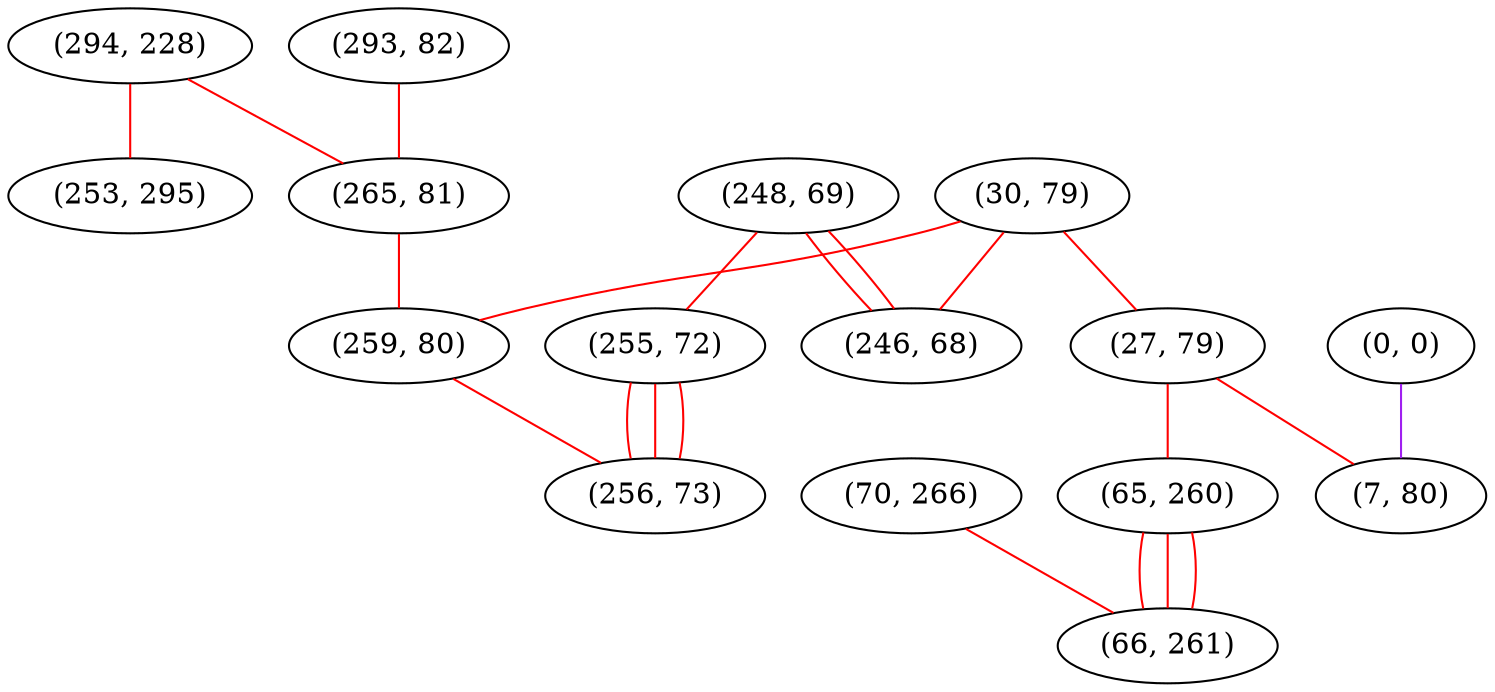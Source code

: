 graph "" {
"(294, 228)";
"(253, 295)";
"(30, 79)";
"(293, 82)";
"(27, 79)";
"(70, 266)";
"(248, 69)";
"(65, 260)";
"(246, 68)";
"(0, 0)";
"(7, 80)";
"(265, 81)";
"(259, 80)";
"(255, 72)";
"(66, 261)";
"(256, 73)";
"(294, 228)" -- "(253, 295)"  [color=red, key=0, weight=1];
"(294, 228)" -- "(265, 81)"  [color=red, key=0, weight=1];
"(30, 79)" -- "(259, 80)"  [color=red, key=0, weight=1];
"(30, 79)" -- "(27, 79)"  [color=red, key=0, weight=1];
"(30, 79)" -- "(246, 68)"  [color=red, key=0, weight=1];
"(293, 82)" -- "(265, 81)"  [color=red, key=0, weight=1];
"(27, 79)" -- "(7, 80)"  [color=red, key=0, weight=1];
"(27, 79)" -- "(65, 260)"  [color=red, key=0, weight=1];
"(70, 266)" -- "(66, 261)"  [color=red, key=0, weight=1];
"(248, 69)" -- "(246, 68)"  [color=red, key=0, weight=1];
"(248, 69)" -- "(246, 68)"  [color=red, key=1, weight=1];
"(248, 69)" -- "(255, 72)"  [color=red, key=0, weight=1];
"(65, 260)" -- "(66, 261)"  [color=red, key=0, weight=1];
"(65, 260)" -- "(66, 261)"  [color=red, key=1, weight=1];
"(65, 260)" -- "(66, 261)"  [color=red, key=2, weight=1];
"(0, 0)" -- "(7, 80)"  [color=purple, key=0, weight=4];
"(265, 81)" -- "(259, 80)"  [color=red, key=0, weight=1];
"(259, 80)" -- "(256, 73)"  [color=red, key=0, weight=1];
"(255, 72)" -- "(256, 73)"  [color=red, key=0, weight=1];
"(255, 72)" -- "(256, 73)"  [color=red, key=1, weight=1];
"(255, 72)" -- "(256, 73)"  [color=red, key=2, weight=1];
}
